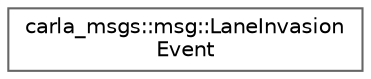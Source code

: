 digraph "类继承关系图"
{
 // INTERACTIVE_SVG=YES
 // LATEX_PDF_SIZE
  bgcolor="transparent";
  edge [fontname=Helvetica,fontsize=10,labelfontname=Helvetica,labelfontsize=10];
  node [fontname=Helvetica,fontsize=10,shape=box,height=0.2,width=0.4];
  rankdir="LR";
  Node0 [id="Node000000",label="carla_msgs::msg::LaneInvasion\lEvent",height=0.2,width=0.4,color="grey40", fillcolor="white", style="filled",URL="$d0/de1/classcarla__msgs_1_1msg_1_1LaneInvasionEvent.html",tooltip="This class represents the structure LaneInvasionEvent defined by the user in the IDL file."];
}
